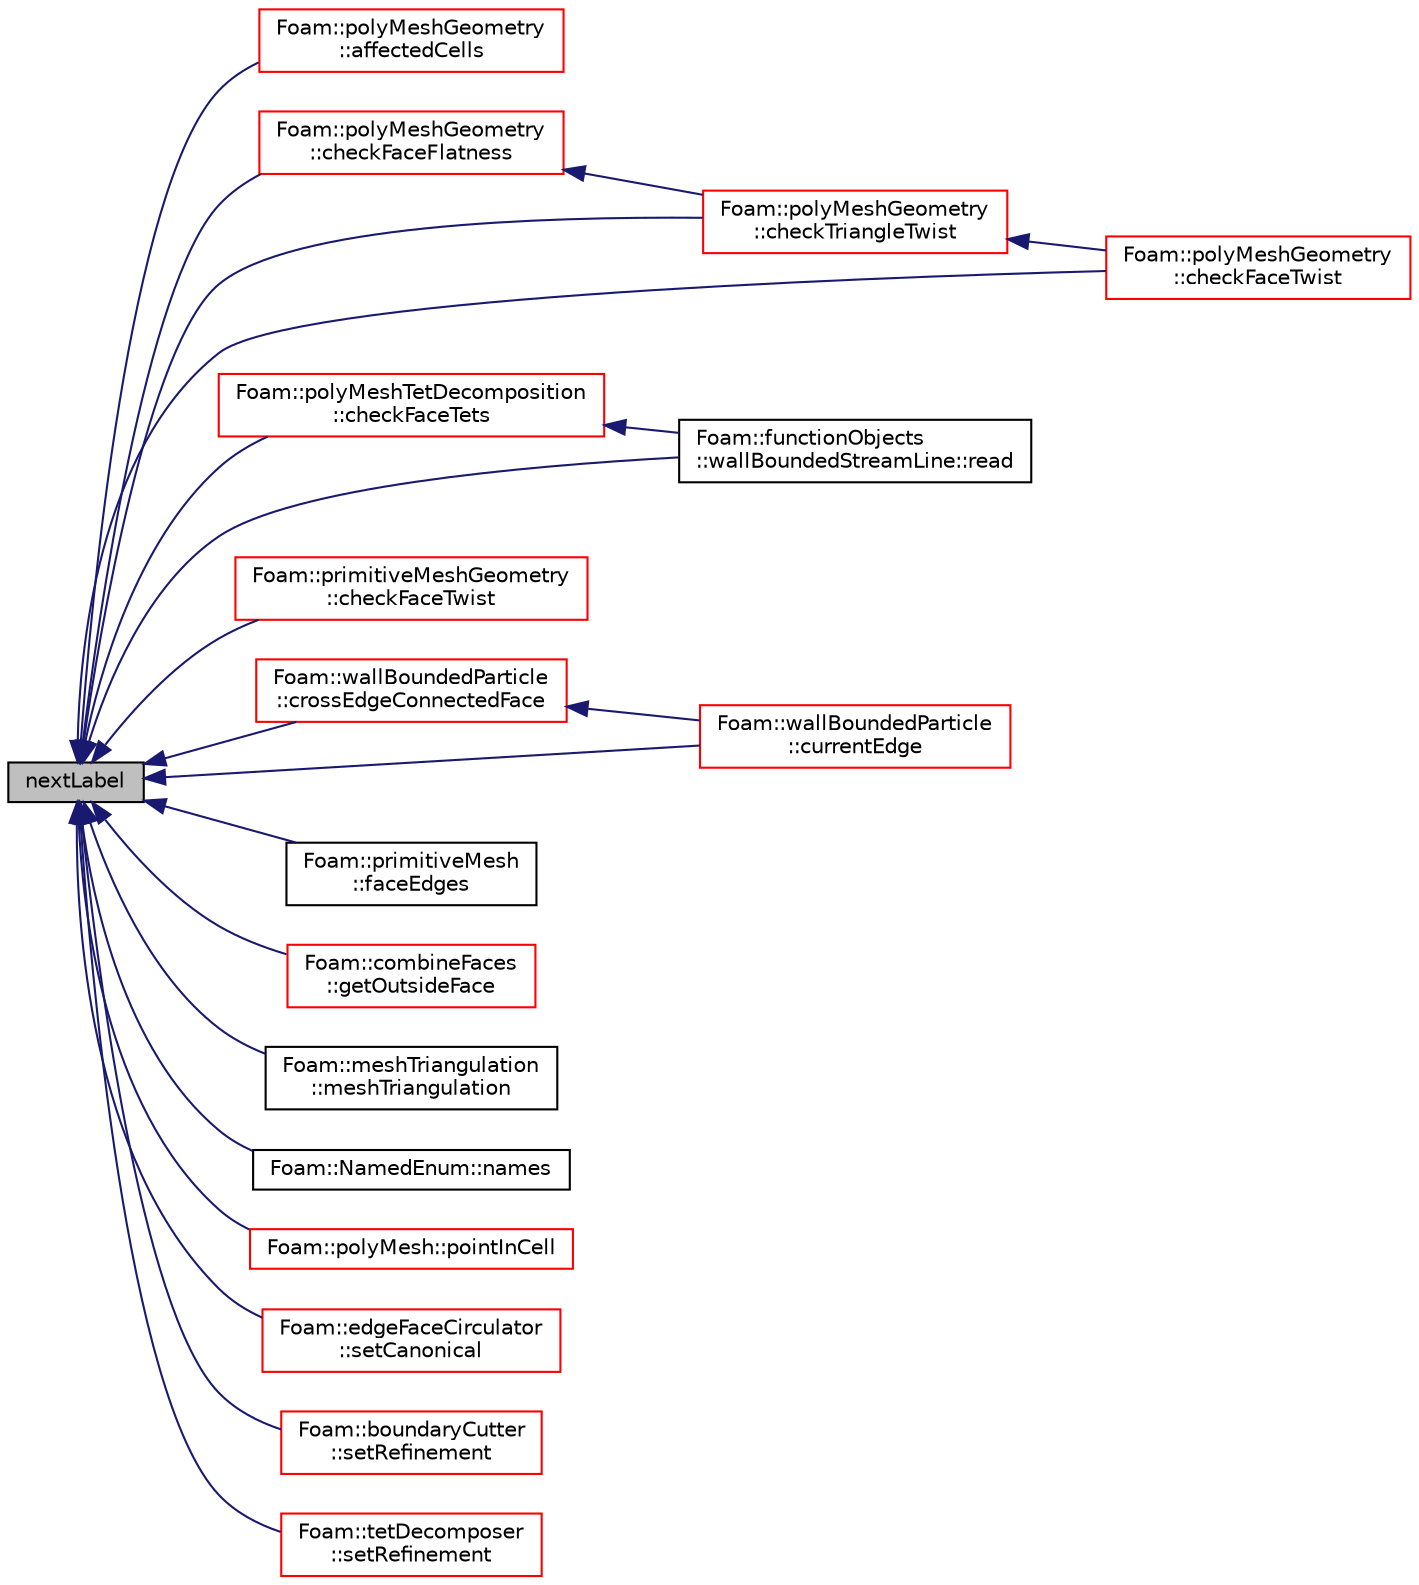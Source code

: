 digraph "nextLabel"
{
  bgcolor="transparent";
  edge [fontname="Helvetica",fontsize="10",labelfontname="Helvetica",labelfontsize="10"];
  node [fontname="Helvetica",fontsize="10",shape=record];
  rankdir="LR";
  Node1 [label="nextLabel",height=0.2,width=0.4,color="black", fillcolor="grey75", style="filled", fontcolor="black"];
  Node1 -> Node2 [dir="back",color="midnightblue",fontsize="10",style="solid",fontname="Helvetica"];
  Node2 [label="Foam::polyMeshGeometry\l::affectedCells",height=0.2,width=0.4,color="red",URL="$a01958.html#af5a651dc1cbf2df9601f576420a0cc3c",tooltip="Helper function: get affected cells from faces. "];
  Node1 -> Node3 [dir="back",color="midnightblue",fontsize="10",style="solid",fontname="Helvetica"];
  Node3 [label="Foam::polyMeshGeometry\l::checkFaceFlatness",height=0.2,width=0.4,color="red",URL="$a01958.html#acb7df07bcf27aac10bd53d646096cdec",tooltip="Area of faces v.s. sum of triangle areas. "];
  Node3 -> Node4 [dir="back",color="midnightblue",fontsize="10",style="solid",fontname="Helvetica"];
  Node4 [label="Foam::polyMeshGeometry\l::checkTriangleTwist",height=0.2,width=0.4,color="red",URL="$a01958.html#a1cffc7219859f1b1b9ed8a96be57f242",tooltip="Consecutive triangle (from face-centre decomposition) normals. "];
  Node4 -> Node5 [dir="back",color="midnightblue",fontsize="10",style="solid",fontname="Helvetica"];
  Node5 [label="Foam::polyMeshGeometry\l::checkFaceTwist",height=0.2,width=0.4,color="red",URL="$a01958.html#a1d15f5f7fdae54e4c34b03a0462cd535",tooltip="Triangle (from face-centre decomposition) normal v.s. "];
  Node1 -> Node6 [dir="back",color="midnightblue",fontsize="10",style="solid",fontname="Helvetica"];
  Node6 [label="Foam::polyMeshTetDecomposition\l::checkFaceTets",height=0.2,width=0.4,color="red",URL="$a01960.html#a73ef5247a1e78210c08a4a9ef6222e9f",tooltip="Check face-decomposition tet volume. "];
  Node6 -> Node7 [dir="back",color="midnightblue",fontsize="10",style="solid",fontname="Helvetica"];
  Node7 [label="Foam::functionObjects\l::wallBoundedStreamLine::read",height=0.2,width=0.4,color="black",URL="$a02937.html#afac0600fef97b05534a595ce00b272ed",tooltip="Read the field average data. "];
  Node1 -> Node8 [dir="back",color="midnightblue",fontsize="10",style="solid",fontname="Helvetica"];
  Node8 [label="Foam::primitiveMeshGeometry\l::checkFaceTwist",height=0.2,width=0.4,color="red",URL="$a02014.html#a024a05dbc6d84c1506e13b255ee71518"];
  Node1 -> Node5 [dir="back",color="midnightblue",fontsize="10",style="solid",fontname="Helvetica"];
  Node1 -> Node4 [dir="back",color="midnightblue",fontsize="10",style="solid",fontname="Helvetica"];
  Node1 -> Node9 [dir="back",color="midnightblue",fontsize="10",style="solid",fontname="Helvetica"];
  Node9 [label="Foam::wallBoundedParticle\l::crossEdgeConnectedFace",height=0.2,width=0.4,color="red",URL="$a02936.html#ae3ca85ef7356d8ad9e37b4e50cb786ce",tooltip="Check if inside current tet. "];
  Node9 -> Node10 [dir="back",color="midnightblue",fontsize="10",style="solid",fontname="Helvetica"];
  Node10 [label="Foam::wallBoundedParticle\l::currentEdge",height=0.2,width=0.4,color="red",URL="$a02936.html#a98ba66dd0fd5a37a4cc42e39fffa57a0",tooltip="Construct current edge. "];
  Node1 -> Node10 [dir="back",color="midnightblue",fontsize="10",style="solid",fontname="Helvetica"];
  Node1 -> Node11 [dir="back",color="midnightblue",fontsize="10",style="solid",fontname="Helvetica"];
  Node11 [label="Foam::primitiveMesh\l::faceEdges",height=0.2,width=0.4,color="black",URL="$a02013.html#aa0016d7a00b21cea6deffbe6af37691e",tooltip="faceEdges using pointFaces, edges, pointEdges "];
  Node1 -> Node12 [dir="back",color="midnightblue",fontsize="10",style="solid",fontname="Helvetica"];
  Node12 [label="Foam::combineFaces\l::getOutsideFace",height=0.2,width=0.4,color="red",URL="$a00310.html#af695da5d6484dda0cf20307778b302f0",tooltip="Gets outside of patch as a face (in mesh point labels) "];
  Node1 -> Node13 [dir="back",color="midnightblue",fontsize="10",style="solid",fontname="Helvetica"];
  Node13 [label="Foam::meshTriangulation\l::meshTriangulation",height=0.2,width=0.4,color="black",URL="$a01512.html#adc26bbba53e9c1d772cb4c2807351802",tooltip="Construct from selected mesh cell and region number to be used. "];
  Node1 -> Node14 [dir="back",color="midnightblue",fontsize="10",style="solid",fontname="Helvetica"];
  Node14 [label="Foam::NamedEnum::names",height=0.2,width=0.4,color="black",URL="$a01603.html#a7350da3a0edd92cd11e6c479c9967dc8"];
  Node1 -> Node15 [dir="back",color="midnightblue",fontsize="10",style="solid",fontname="Helvetica"];
  Node15 [label="Foam::polyMesh::pointInCell",height=0.2,width=0.4,color="red",URL="$a01954.html#abd7881899c21d42679b6a77b47adadb6",tooltip="Test if point p is in the celli. "];
  Node1 -> Node7 [dir="back",color="midnightblue",fontsize="10",style="solid",fontname="Helvetica"];
  Node1 -> Node16 [dir="back",color="midnightblue",fontsize="10",style="solid",fontname="Helvetica"];
  Node16 [label="Foam::edgeFaceCirculator\l::setCanonical",height=0.2,width=0.4,color="red",URL="$a00618.html#a9fe0f5513339c480e64660f5f36514c2",tooltip="Set edge to a unique state so different ones can be compared. "];
  Node1 -> Node17 [dir="back",color="midnightblue",fontsize="10",style="solid",fontname="Helvetica"];
  Node17 [label="Foam::boundaryCutter\l::setRefinement",height=0.2,width=0.4,color="red",URL="$a00145.html#af2a66719cccb66a09867e321aae596bd",tooltip="Do actual cutting with cut description. Inserts mesh changes. "];
  Node1 -> Node18 [dir="back",color="midnightblue",fontsize="10",style="solid",fontname="Helvetica"];
  Node18 [label="Foam::tetDecomposer\l::setRefinement",height=0.2,width=0.4,color="red",URL="$a02653.html#aeb1123afb6f39d7eb332698e53fc5610",tooltip="Insert all changes into meshMod to convert the polyMesh into. "];
}
